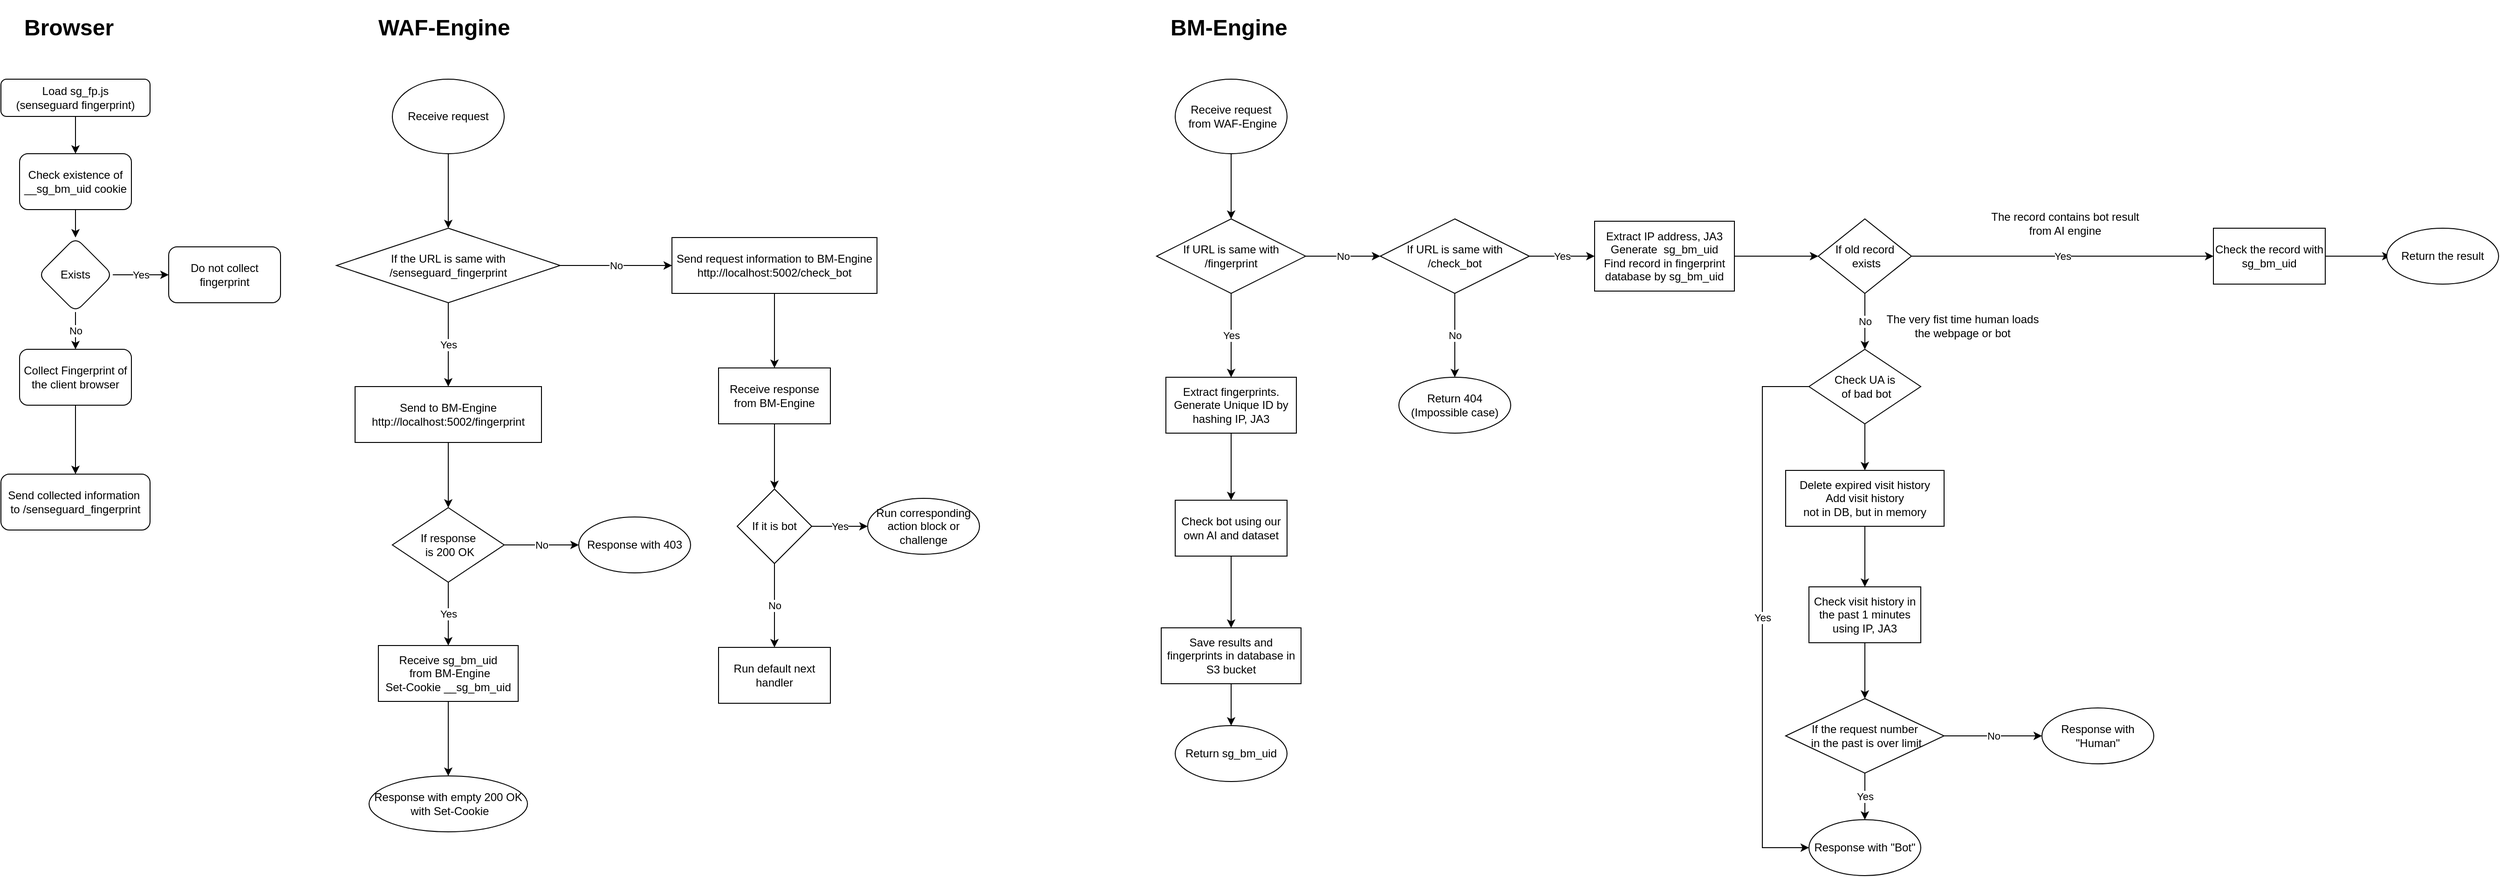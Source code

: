<mxfile version="20.2.7" type="device"><diagram id="C5RBs43oDa-KdzZeNtuy" name="Page-1"><mxGraphModel dx="1662" dy="762" grid="1" gridSize="10" guides="1" tooltips="1" connect="1" arrows="1" fold="1" page="1" pageScale="1" pageWidth="827" pageHeight="1169" math="0" shadow="0"><root><mxCell id="WIyWlLk6GJQsqaUBKTNV-0"/><mxCell id="WIyWlLk6GJQsqaUBKTNV-1" parent="WIyWlLk6GJQsqaUBKTNV-0"/><mxCell id="1u3ZrE4sxNkndAJq9FbV-15" style="edgeStyle=orthogonalEdgeStyle;rounded=0;orthogonalLoop=1;jettySize=auto;html=1;entryX=0.5;entryY=0;entryDx=0;entryDy=0;" parent="WIyWlLk6GJQsqaUBKTNV-1" source="WIyWlLk6GJQsqaUBKTNV-3" target="1u3ZrE4sxNkndAJq9FbV-13" edge="1"><mxGeometry relative="1" as="geometry"/></mxCell><mxCell id="WIyWlLk6GJQsqaUBKTNV-3" value="Load sg_fp.js&lt;br&gt;(senseguard fingerprint)" style="rounded=1;whiteSpace=wrap;html=1;fontSize=12;glass=0;strokeWidth=1;shadow=0;" parent="WIyWlLk6GJQsqaUBKTNV-1" vertex="1"><mxGeometry x="130" y="135" width="160" height="40" as="geometry"/></mxCell><mxCell id="1ge-6hvj3HbHVJCrvuou-1" value="" style="edgeStyle=orthogonalEdgeStyle;rounded=0;orthogonalLoop=1;jettySize=auto;html=1;entryX=0.5;entryY=0;entryDx=0;entryDy=0;" parent="WIyWlLk6GJQsqaUBKTNV-1" source="1u3ZrE4sxNkndAJq9FbV-0" target="1u3ZrE4sxNkndAJq9FbV-2" edge="1"><mxGeometry relative="1" as="geometry"><mxPoint x="210" y="525" as="targetPoint"/></mxGeometry></mxCell><mxCell id="1u3ZrE4sxNkndAJq9FbV-0" value="Collect Fingerprint of the client browser" style="whiteSpace=wrap;html=1;rounded=1;glass=0;strokeWidth=1;shadow=0;" parent="WIyWlLk6GJQsqaUBKTNV-1" vertex="1"><mxGeometry x="150" y="425" width="120" height="60" as="geometry"/></mxCell><mxCell id="1u3ZrE4sxNkndAJq9FbV-2" value="Send collected information&amp;nbsp; to /senseguard_fingerprint" style="whiteSpace=wrap;html=1;rounded=1;glass=0;strokeWidth=1;shadow=0;" parent="WIyWlLk6GJQsqaUBKTNV-1" vertex="1"><mxGeometry x="130" y="559" width="160" height="60" as="geometry"/></mxCell><mxCell id="1u3ZrE4sxNkndAJq9FbV-26" value="" style="edgeStyle=orthogonalEdgeStyle;rounded=0;orthogonalLoop=1;jettySize=auto;html=1;" parent="WIyWlLk6GJQsqaUBKTNV-1" source="1u3ZrE4sxNkndAJq9FbV-4" target="1u3ZrE4sxNkndAJq9FbV-25" edge="1"><mxGeometry relative="1" as="geometry"/></mxCell><mxCell id="1u3ZrE4sxNkndAJq9FbV-4" value="Receive request" style="ellipse;whiteSpace=wrap;html=1;" parent="WIyWlLk6GJQsqaUBKTNV-1" vertex="1"><mxGeometry x="550" y="135" width="120" height="80" as="geometry"/></mxCell><mxCell id="1u3ZrE4sxNkndAJq9FbV-17" value="" style="edgeStyle=orthogonalEdgeStyle;rounded=0;orthogonalLoop=1;jettySize=auto;html=1;" parent="WIyWlLk6GJQsqaUBKTNV-1" source="1u3ZrE4sxNkndAJq9FbV-13" target="1u3ZrE4sxNkndAJq9FbV-16" edge="1"><mxGeometry relative="1" as="geometry"/></mxCell><mxCell id="1u3ZrE4sxNkndAJq9FbV-13" value="Check existence of __sg_bm_uid cookie" style="whiteSpace=wrap;html=1;rounded=1;glass=0;strokeWidth=1;shadow=0;" parent="WIyWlLk6GJQsqaUBKTNV-1" vertex="1"><mxGeometry x="150" y="215" width="120" height="60" as="geometry"/></mxCell><mxCell id="1u3ZrE4sxNkndAJq9FbV-19" value="Yes" style="edgeStyle=orthogonalEdgeStyle;rounded=0;orthogonalLoop=1;jettySize=auto;html=1;" parent="WIyWlLk6GJQsqaUBKTNV-1" source="1u3ZrE4sxNkndAJq9FbV-16" target="1u3ZrE4sxNkndAJq9FbV-18" edge="1"><mxGeometry relative="1" as="geometry"/></mxCell><mxCell id="1u3ZrE4sxNkndAJq9FbV-20" value="No" style="edgeStyle=orthogonalEdgeStyle;rounded=0;orthogonalLoop=1;jettySize=auto;html=1;exitX=0.5;exitY=1;exitDx=0;exitDy=0;entryX=0.5;entryY=0;entryDx=0;entryDy=0;" parent="WIyWlLk6GJQsqaUBKTNV-1" source="1u3ZrE4sxNkndAJq9FbV-16" target="1u3ZrE4sxNkndAJq9FbV-0" edge="1"><mxGeometry relative="1" as="geometry"/></mxCell><mxCell id="1u3ZrE4sxNkndAJq9FbV-16" value="Exists" style="rhombus;whiteSpace=wrap;html=1;rounded=1;glass=0;strokeWidth=1;shadow=0;" parent="WIyWlLk6GJQsqaUBKTNV-1" vertex="1"><mxGeometry x="170" y="305" width="80" height="80" as="geometry"/></mxCell><mxCell id="1u3ZrE4sxNkndAJq9FbV-18" value="Do not collect fingerprint" style="whiteSpace=wrap;html=1;rounded=1;glass=0;strokeWidth=1;shadow=0;" parent="WIyWlLk6GJQsqaUBKTNV-1" vertex="1"><mxGeometry x="310" y="315" width="120" height="60" as="geometry"/></mxCell><mxCell id="1u3ZrE4sxNkndAJq9FbV-23" value="&lt;h1&gt;Browser&lt;/h1&gt;" style="text;html=1;strokeColor=none;fillColor=none;spacing=5;spacingTop=-20;whiteSpace=wrap;overflow=hidden;rounded=0;" parent="WIyWlLk6GJQsqaUBKTNV-1" vertex="1"><mxGeometry x="150" y="60" width="120" height="45" as="geometry"/></mxCell><mxCell id="1u3ZrE4sxNkndAJq9FbV-24" value="&lt;h1&gt;WAF-Engine&lt;/h1&gt;" style="text;html=1;strokeColor=none;fillColor=none;spacing=5;spacingTop=-20;whiteSpace=wrap;overflow=hidden;rounded=0;" parent="WIyWlLk6GJQsqaUBKTNV-1" vertex="1"><mxGeometry x="530" y="60" width="160" height="45" as="geometry"/></mxCell><mxCell id="1u3ZrE4sxNkndAJq9FbV-31" value="Yes" style="edgeStyle=orthogonalEdgeStyle;rounded=0;orthogonalLoop=1;jettySize=auto;html=1;" parent="WIyWlLk6GJQsqaUBKTNV-1" source="1u3ZrE4sxNkndAJq9FbV-25" target="1u3ZrE4sxNkndAJq9FbV-30" edge="1"><mxGeometry relative="1" as="geometry"/></mxCell><mxCell id="1u3ZrE4sxNkndAJq9FbV-41" value="No" style="edgeStyle=orthogonalEdgeStyle;rounded=0;orthogonalLoop=1;jettySize=auto;html=1;" parent="WIyWlLk6GJQsqaUBKTNV-1" source="1u3ZrE4sxNkndAJq9FbV-25" target="1u3ZrE4sxNkndAJq9FbV-40" edge="1"><mxGeometry relative="1" as="geometry"/></mxCell><mxCell id="1u3ZrE4sxNkndAJq9FbV-25" value="If the URL is same with /senseguard_fingerprint" style="rhombus;whiteSpace=wrap;html=1;" parent="WIyWlLk6GJQsqaUBKTNV-1" vertex="1"><mxGeometry x="490" y="295" width="240" height="80" as="geometry"/></mxCell><mxCell id="1ge-6hvj3HbHVJCrvuou-38" value="" style="edgeStyle=orthogonalEdgeStyle;rounded=0;orthogonalLoop=1;jettySize=auto;html=1;" parent="WIyWlLk6GJQsqaUBKTNV-1" source="1u3ZrE4sxNkndAJq9FbV-30" target="1ge-6hvj3HbHVJCrvuou-37" edge="1"><mxGeometry relative="1" as="geometry"/></mxCell><mxCell id="1u3ZrE4sxNkndAJq9FbV-30" value="Send to BM-Engine&lt;br&gt;http://localhost:5002/fingerprint" style="whiteSpace=wrap;html=1;" parent="WIyWlLk6GJQsqaUBKTNV-1" vertex="1"><mxGeometry x="510" y="465" width="200" height="60" as="geometry"/></mxCell><mxCell id="1u3ZrE4sxNkndAJq9FbV-35" value="" style="edgeStyle=orthogonalEdgeStyle;rounded=0;orthogonalLoop=1;jettySize=auto;html=1;" parent="WIyWlLk6GJQsqaUBKTNV-1" source="1u3ZrE4sxNkndAJq9FbV-32" target="1u3ZrE4sxNkndAJq9FbV-34" edge="1"><mxGeometry relative="1" as="geometry"/></mxCell><mxCell id="1u3ZrE4sxNkndAJq9FbV-32" value="Receive sg_bm_uid&lt;br&gt;&amp;nbsp;from BM-Engine&lt;br&gt;Set-Cookie __sg_bm_uid" style="whiteSpace=wrap;html=1;" parent="WIyWlLk6GJQsqaUBKTNV-1" vertex="1"><mxGeometry x="535" y="743" width="150" height="60" as="geometry"/></mxCell><mxCell id="1u3ZrE4sxNkndAJq9FbV-34" value="Response with empty 200 OK&lt;br&gt;&amp;nbsp;with Set-Cookie" style="ellipse;whiteSpace=wrap;html=1;" parent="WIyWlLk6GJQsqaUBKTNV-1" vertex="1"><mxGeometry x="525" y="883" width="170" height="60" as="geometry"/></mxCell><mxCell id="1u3ZrE4sxNkndAJq9FbV-43" value="" style="edgeStyle=orthogonalEdgeStyle;rounded=0;orthogonalLoop=1;jettySize=auto;html=1;" parent="WIyWlLk6GJQsqaUBKTNV-1" source="1u3ZrE4sxNkndAJq9FbV-40" target="1u3ZrE4sxNkndAJq9FbV-42" edge="1"><mxGeometry relative="1" as="geometry"/></mxCell><mxCell id="1u3ZrE4sxNkndAJq9FbV-40" value="Send request information to BM-Engine&lt;br&gt;http://localhost:5002/check_bot" style="whiteSpace=wrap;html=1;" parent="WIyWlLk6GJQsqaUBKTNV-1" vertex="1"><mxGeometry x="850" y="305" width="220" height="60" as="geometry"/></mxCell><mxCell id="1u3ZrE4sxNkndAJq9FbV-45" value="" style="edgeStyle=orthogonalEdgeStyle;rounded=0;orthogonalLoop=1;jettySize=auto;html=1;" parent="WIyWlLk6GJQsqaUBKTNV-1" source="1u3ZrE4sxNkndAJq9FbV-42" target="1u3ZrE4sxNkndAJq9FbV-44" edge="1"><mxGeometry relative="1" as="geometry"/></mxCell><mxCell id="1u3ZrE4sxNkndAJq9FbV-42" value="Receive response from BM-Engine" style="whiteSpace=wrap;html=1;" parent="WIyWlLk6GJQsqaUBKTNV-1" vertex="1"><mxGeometry x="900" y="445" width="120" height="60" as="geometry"/></mxCell><mxCell id="1u3ZrE4sxNkndAJq9FbV-47" value="No" style="edgeStyle=orthogonalEdgeStyle;rounded=0;orthogonalLoop=1;jettySize=auto;html=1;" parent="WIyWlLk6GJQsqaUBKTNV-1" source="1u3ZrE4sxNkndAJq9FbV-44" target="1u3ZrE4sxNkndAJq9FbV-46" edge="1"><mxGeometry relative="1" as="geometry"/></mxCell><mxCell id="1u3ZrE4sxNkndAJq9FbV-49" value="Yes" style="edgeStyle=orthogonalEdgeStyle;rounded=0;orthogonalLoop=1;jettySize=auto;html=1;" parent="WIyWlLk6GJQsqaUBKTNV-1" source="1u3ZrE4sxNkndAJq9FbV-44" target="1u3ZrE4sxNkndAJq9FbV-48" edge="1"><mxGeometry relative="1" as="geometry"/></mxCell><mxCell id="1u3ZrE4sxNkndAJq9FbV-44" value="If it is bot" style="rhombus;whiteSpace=wrap;html=1;" parent="WIyWlLk6GJQsqaUBKTNV-1" vertex="1"><mxGeometry x="920" y="575" width="80" height="80" as="geometry"/></mxCell><mxCell id="1u3ZrE4sxNkndAJq9FbV-46" value="Run default next handler" style="whiteSpace=wrap;html=1;" parent="WIyWlLk6GJQsqaUBKTNV-1" vertex="1"><mxGeometry x="900" y="745" width="120" height="60" as="geometry"/></mxCell><mxCell id="1u3ZrE4sxNkndAJq9FbV-48" value="Run corresponding action block or challenge" style="ellipse;whiteSpace=wrap;html=1;" parent="WIyWlLk6GJQsqaUBKTNV-1" vertex="1"><mxGeometry x="1060" y="585" width="120" height="60" as="geometry"/></mxCell><mxCell id="1u3ZrE4sxNkndAJq9FbV-50" value="&lt;h1&gt;BM-Engine&lt;/h1&gt;" style="text;html=1;strokeColor=none;fillColor=none;spacing=5;spacingTop=-20;whiteSpace=wrap;overflow=hidden;rounded=0;" parent="WIyWlLk6GJQsqaUBKTNV-1" vertex="1"><mxGeometry x="1380" y="60" width="140" height="45" as="geometry"/></mxCell><mxCell id="1u3ZrE4sxNkndAJq9FbV-53" value="" style="edgeStyle=orthogonalEdgeStyle;rounded=0;orthogonalLoop=1;jettySize=auto;html=1;" parent="WIyWlLk6GJQsqaUBKTNV-1" source="1u3ZrE4sxNkndAJq9FbV-51" target="1u3ZrE4sxNkndAJq9FbV-52" edge="1"><mxGeometry relative="1" as="geometry"/></mxCell><mxCell id="1u3ZrE4sxNkndAJq9FbV-51" value="Receive request&lt;br&gt;&amp;nbsp;from WAF-Engine" style="ellipse;whiteSpace=wrap;html=1;" parent="WIyWlLk6GJQsqaUBKTNV-1" vertex="1"><mxGeometry x="1390" y="135" width="120" height="80" as="geometry"/></mxCell><mxCell id="1u3ZrE4sxNkndAJq9FbV-55" value="Yes" style="edgeStyle=orthogonalEdgeStyle;rounded=0;orthogonalLoop=1;jettySize=auto;html=1;" parent="WIyWlLk6GJQsqaUBKTNV-1" source="1u3ZrE4sxNkndAJq9FbV-52" target="1u3ZrE4sxNkndAJq9FbV-54" edge="1"><mxGeometry relative="1" as="geometry"/></mxCell><mxCell id="1u3ZrE4sxNkndAJq9FbV-57" value="No" style="edgeStyle=orthogonalEdgeStyle;rounded=0;orthogonalLoop=1;jettySize=auto;html=1;" parent="WIyWlLk6GJQsqaUBKTNV-1" source="1u3ZrE4sxNkndAJq9FbV-52" target="1u3ZrE4sxNkndAJq9FbV-56" edge="1"><mxGeometry relative="1" as="geometry"/></mxCell><mxCell id="1u3ZrE4sxNkndAJq9FbV-52" value="If URL is same with /fingerprint" style="rhombus;whiteSpace=wrap;html=1;" parent="WIyWlLk6GJQsqaUBKTNV-1" vertex="1"><mxGeometry x="1370" y="285" width="160" height="80" as="geometry"/></mxCell><mxCell id="1ge-6hvj3HbHVJCrvuou-29" value="" style="edgeStyle=orthogonalEdgeStyle;rounded=0;orthogonalLoop=1;jettySize=auto;html=1;entryX=0.5;entryY=0;entryDx=0;entryDy=0;" parent="WIyWlLk6GJQsqaUBKTNV-1" source="1u3ZrE4sxNkndAJq9FbV-54" target="1ge-6hvj3HbHVJCrvuou-44" edge="1"><mxGeometry relative="1" as="geometry"><mxPoint x="1450" y="585" as="targetPoint"/></mxGeometry></mxCell><mxCell id="1u3ZrE4sxNkndAJq9FbV-54" value="Extract fingerprints.&lt;br&gt;Generate Unique ID by hashing IP, JA3" style="whiteSpace=wrap;html=1;" parent="WIyWlLk6GJQsqaUBKTNV-1" vertex="1"><mxGeometry x="1380" y="455" width="140" height="60" as="geometry"/></mxCell><mxCell id="1u3ZrE4sxNkndAJq9FbV-59" value="No" style="edgeStyle=orthogonalEdgeStyle;rounded=0;orthogonalLoop=1;jettySize=auto;html=1;" parent="WIyWlLk6GJQsqaUBKTNV-1" source="1u3ZrE4sxNkndAJq9FbV-56" target="1u3ZrE4sxNkndAJq9FbV-58" edge="1"><mxGeometry relative="1" as="geometry"/></mxCell><mxCell id="1u3ZrE4sxNkndAJq9FbV-63" value="Yes" style="edgeStyle=orthogonalEdgeStyle;rounded=0;orthogonalLoop=1;jettySize=auto;html=1;" parent="WIyWlLk6GJQsqaUBKTNV-1" source="1u3ZrE4sxNkndAJq9FbV-56" target="1u3ZrE4sxNkndAJq9FbV-62" edge="1"><mxGeometry relative="1" as="geometry"/></mxCell><mxCell id="1u3ZrE4sxNkndAJq9FbV-56" value="If URL is same with /check_bot" style="rhombus;whiteSpace=wrap;html=1;" parent="WIyWlLk6GJQsqaUBKTNV-1" vertex="1"><mxGeometry x="1610" y="285" width="160" height="80" as="geometry"/></mxCell><mxCell id="1u3ZrE4sxNkndAJq9FbV-58" value="Return 404&lt;br&gt;(Impossible case)" style="ellipse;whiteSpace=wrap;html=1;" parent="WIyWlLk6GJQsqaUBKTNV-1" vertex="1"><mxGeometry x="1630" y="455" width="120" height="60" as="geometry"/></mxCell><mxCell id="1u3ZrE4sxNkndAJq9FbV-60" value="Return sg_bm_uid" style="ellipse;whiteSpace=wrap;html=1;" parent="WIyWlLk6GJQsqaUBKTNV-1" vertex="1"><mxGeometry x="1390" y="829" width="120" height="60" as="geometry"/></mxCell><mxCell id="1u3ZrE4sxNkndAJq9FbV-65" value="" style="edgeStyle=orthogonalEdgeStyle;rounded=0;orthogonalLoop=1;jettySize=auto;html=1;" parent="WIyWlLk6GJQsqaUBKTNV-1" source="1u3ZrE4sxNkndAJq9FbV-62" target="1u3ZrE4sxNkndAJq9FbV-64" edge="1"><mxGeometry relative="1" as="geometry"/></mxCell><mxCell id="1u3ZrE4sxNkndAJq9FbV-62" value="Extract IP address, JA3&lt;br&gt;Generate&amp;nbsp;&amp;nbsp;sg_bm_uid&lt;br&gt;Find record in fingerprint database by sg_bm_uid" style="whiteSpace=wrap;html=1;" parent="WIyWlLk6GJQsqaUBKTNV-1" vertex="1"><mxGeometry x="1840" y="287.5" width="150" height="75" as="geometry"/></mxCell><mxCell id="1u3ZrE4sxNkndAJq9FbV-91" value="No" style="edgeStyle=orthogonalEdgeStyle;rounded=0;orthogonalLoop=1;jettySize=auto;html=1;" parent="WIyWlLk6GJQsqaUBKTNV-1" source="1u3ZrE4sxNkndAJq9FbV-64" target="1u3ZrE4sxNkndAJq9FbV-90" edge="1"><mxGeometry relative="1" as="geometry"/></mxCell><mxCell id="1ge-6hvj3HbHVJCrvuou-4" value="Yes" style="edgeStyle=orthogonalEdgeStyle;rounded=0;orthogonalLoop=1;jettySize=auto;html=1;entryX=0;entryY=0.5;entryDx=0;entryDy=0;" parent="WIyWlLk6GJQsqaUBKTNV-1" source="1u3ZrE4sxNkndAJq9FbV-64" target="1u3ZrE4sxNkndAJq9FbV-66" edge="1"><mxGeometry relative="1" as="geometry"><mxPoint x="2211" y="325" as="targetPoint"/></mxGeometry></mxCell><mxCell id="1u3ZrE4sxNkndAJq9FbV-64" value="If old record&lt;br&gt;&amp;nbsp;exists" style="rhombus;whiteSpace=wrap;html=1;" parent="WIyWlLk6GJQsqaUBKTNV-1" vertex="1"><mxGeometry x="2080" y="285" width="100" height="80" as="geometry"/></mxCell><mxCell id="1u3ZrE4sxNkndAJq9FbV-71" value="" style="edgeStyle=orthogonalEdgeStyle;rounded=0;orthogonalLoop=1;jettySize=auto;html=1;" parent="WIyWlLk6GJQsqaUBKTNV-1" source="1u3ZrE4sxNkndAJq9FbV-66" edge="1"><mxGeometry relative="1" as="geometry"><mxPoint x="2694.0" y="325" as="targetPoint"/></mxGeometry></mxCell><mxCell id="1u3ZrE4sxNkndAJq9FbV-66" value="Check the record with sg_bm_uid" style="whiteSpace=wrap;html=1;" parent="WIyWlLk6GJQsqaUBKTNV-1" vertex="1"><mxGeometry x="2504" y="295" width="120" height="60" as="geometry"/></mxCell><mxCell id="1u3ZrE4sxNkndAJq9FbV-72" value="Return the result" style="ellipse;whiteSpace=wrap;html=1;" parent="WIyWlLk6GJQsqaUBKTNV-1" vertex="1"><mxGeometry x="2690" y="295" width="120" height="60" as="geometry"/></mxCell><mxCell id="1u3ZrE4sxNkndAJq9FbV-87" value="Response with &quot;Bot&quot;" style="ellipse;whiteSpace=wrap;html=1;" parent="WIyWlLk6GJQsqaUBKTNV-1" vertex="1"><mxGeometry x="2070" y="930" width="120" height="60" as="geometry"/></mxCell><mxCell id="1u3ZrE4sxNkndAJq9FbV-93" value="Yes" style="edgeStyle=orthogonalEdgeStyle;rounded=0;orthogonalLoop=1;jettySize=auto;html=1;entryX=0;entryY=0.5;entryDx=0;entryDy=0;" parent="WIyWlLk6GJQsqaUBKTNV-1" source="1u3ZrE4sxNkndAJq9FbV-90" target="1u3ZrE4sxNkndAJq9FbV-87" edge="1"><mxGeometry relative="1" as="geometry"><Array as="points"><mxPoint x="2020" y="465"/><mxPoint x="2020" y="960"/></Array><mxPoint x="2070" y="904" as="targetPoint"/></mxGeometry></mxCell><mxCell id="1ge-6hvj3HbHVJCrvuou-18" value="" style="edgeStyle=orthogonalEdgeStyle;rounded=0;orthogonalLoop=1;jettySize=auto;html=1;entryX=0.5;entryY=0;entryDx=0;entryDy=0;" parent="WIyWlLk6GJQsqaUBKTNV-1" source="1u3ZrE4sxNkndAJq9FbV-90" target="1ge-6hvj3HbHVJCrvuou-23" edge="1"><mxGeometry relative="1" as="geometry"/></mxCell><mxCell id="1u3ZrE4sxNkndAJq9FbV-90" value="Check UA is&lt;br&gt;&amp;nbsp;of bad bot" style="rhombus;whiteSpace=wrap;html=1;" parent="WIyWlLk6GJQsqaUBKTNV-1" vertex="1"><mxGeometry x="2070" y="425" width="120" height="80" as="geometry"/></mxCell><mxCell id="1ge-6hvj3HbHVJCrvuou-22" value="" style="edgeStyle=orthogonalEdgeStyle;rounded=0;orthogonalLoop=1;jettySize=auto;html=1;" parent="WIyWlLk6GJQsqaUBKTNV-1" source="1ge-6hvj3HbHVJCrvuou-17" target="1ge-6hvj3HbHVJCrvuou-21" edge="1"><mxGeometry relative="1" as="geometry"/></mxCell><mxCell id="1ge-6hvj3HbHVJCrvuou-17" value="Check visit history in the past 1 minutes using IP, JA3" style="whiteSpace=wrap;html=1;" parent="WIyWlLk6GJQsqaUBKTNV-1" vertex="1"><mxGeometry x="2070" y="680" width="120" height="60" as="geometry"/></mxCell><mxCell id="1ge-6hvj3HbHVJCrvuou-19" value="The very fist time human loads the webpage or bot" style="text;html=1;strokeColor=none;fillColor=none;align=center;verticalAlign=middle;whiteSpace=wrap;rounded=0;" parent="WIyWlLk6GJQsqaUBKTNV-1" vertex="1"><mxGeometry x="2150" y="385" width="170" height="30" as="geometry"/></mxCell><mxCell id="1ge-6hvj3HbHVJCrvuou-25" value="Yes" style="edgeStyle=orthogonalEdgeStyle;rounded=0;orthogonalLoop=1;jettySize=auto;html=1;entryX=0.5;entryY=0;entryDx=0;entryDy=0;" parent="WIyWlLk6GJQsqaUBKTNV-1" source="1ge-6hvj3HbHVJCrvuou-21" target="1u3ZrE4sxNkndAJq9FbV-87" edge="1"><mxGeometry relative="1" as="geometry"/></mxCell><mxCell id="1ge-6hvj3HbHVJCrvuou-27" value="No" style="edgeStyle=orthogonalEdgeStyle;rounded=0;orthogonalLoop=1;jettySize=auto;html=1;" parent="WIyWlLk6GJQsqaUBKTNV-1" source="1ge-6hvj3HbHVJCrvuou-21" target="1ge-6hvj3HbHVJCrvuou-26" edge="1"><mxGeometry relative="1" as="geometry"/></mxCell><mxCell id="1ge-6hvj3HbHVJCrvuou-21" value="If the request number&lt;br&gt;&amp;nbsp;in the past is over limit" style="rhombus;whiteSpace=wrap;html=1;" parent="WIyWlLk6GJQsqaUBKTNV-1" vertex="1"><mxGeometry x="2045" y="800" width="170" height="80" as="geometry"/></mxCell><mxCell id="1ge-6hvj3HbHVJCrvuou-24" style="edgeStyle=orthogonalEdgeStyle;rounded=0;orthogonalLoop=1;jettySize=auto;html=1;" parent="WIyWlLk6GJQsqaUBKTNV-1" source="1ge-6hvj3HbHVJCrvuou-23" target="1ge-6hvj3HbHVJCrvuou-17" edge="1"><mxGeometry relative="1" as="geometry"/></mxCell><mxCell id="1ge-6hvj3HbHVJCrvuou-23" value="Delete expired visit history&lt;br&gt;Add visit history&lt;br&gt;not in DB, but in memory" style="whiteSpace=wrap;html=1;" parent="WIyWlLk6GJQsqaUBKTNV-1" vertex="1"><mxGeometry x="2045" y="555" width="170" height="60" as="geometry"/></mxCell><mxCell id="1ge-6hvj3HbHVJCrvuou-26" value="Response with &quot;Human&quot;" style="ellipse;whiteSpace=wrap;html=1;" parent="WIyWlLk6GJQsqaUBKTNV-1" vertex="1"><mxGeometry x="2320" y="810" width="120" height="60" as="geometry"/></mxCell><mxCell id="1ge-6hvj3HbHVJCrvuou-33" style="edgeStyle=orthogonalEdgeStyle;rounded=0;orthogonalLoop=1;jettySize=auto;html=1;entryX=0.5;entryY=0;entryDx=0;entryDy=0;" parent="WIyWlLk6GJQsqaUBKTNV-1" source="1ge-6hvj3HbHVJCrvuou-30" target="1u3ZrE4sxNkndAJq9FbV-60" edge="1"><mxGeometry relative="1" as="geometry"/></mxCell><mxCell id="1ge-6hvj3HbHVJCrvuou-30" value="Save results and fingerprints in database in S3 bucket" style="whiteSpace=wrap;html=1;" parent="WIyWlLk6GJQsqaUBKTNV-1" vertex="1"><mxGeometry x="1375" y="724" width="150" height="60" as="geometry"/></mxCell><mxCell id="1ge-6hvj3HbHVJCrvuou-39" value="Yes" style="edgeStyle=orthogonalEdgeStyle;rounded=0;orthogonalLoop=1;jettySize=auto;html=1;entryX=0.5;entryY=0;entryDx=0;entryDy=0;" parent="WIyWlLk6GJQsqaUBKTNV-1" source="1ge-6hvj3HbHVJCrvuou-37" target="1u3ZrE4sxNkndAJq9FbV-32" edge="1"><mxGeometry relative="1" as="geometry"/></mxCell><mxCell id="1ge-6hvj3HbHVJCrvuou-41" value="No" style="edgeStyle=orthogonalEdgeStyle;rounded=0;orthogonalLoop=1;jettySize=auto;html=1;" parent="WIyWlLk6GJQsqaUBKTNV-1" source="1ge-6hvj3HbHVJCrvuou-37" target="1ge-6hvj3HbHVJCrvuou-40" edge="1"><mxGeometry relative="1" as="geometry"/></mxCell><mxCell id="1ge-6hvj3HbHVJCrvuou-37" value="If response&lt;br&gt;&amp;nbsp;is 200 OK" style="rhombus;whiteSpace=wrap;html=1;" parent="WIyWlLk6GJQsqaUBKTNV-1" vertex="1"><mxGeometry x="550" y="595" width="120" height="80" as="geometry"/></mxCell><mxCell id="1ge-6hvj3HbHVJCrvuou-40" value="Response with 403" style="ellipse;whiteSpace=wrap;html=1;" parent="WIyWlLk6GJQsqaUBKTNV-1" vertex="1"><mxGeometry x="750" y="605" width="120" height="60" as="geometry"/></mxCell><mxCell id="1ge-6hvj3HbHVJCrvuou-46" style="edgeStyle=orthogonalEdgeStyle;rounded=0;orthogonalLoop=1;jettySize=auto;html=1;entryX=0.5;entryY=0;entryDx=0;entryDy=0;" parent="WIyWlLk6GJQsqaUBKTNV-1" source="1ge-6hvj3HbHVJCrvuou-44" target="1ge-6hvj3HbHVJCrvuou-30" edge="1"><mxGeometry relative="1" as="geometry"/></mxCell><mxCell id="1ge-6hvj3HbHVJCrvuou-44" value="Check bot using our own AI and dataset" style="whiteSpace=wrap;html=1;" parent="WIyWlLk6GJQsqaUBKTNV-1" vertex="1"><mxGeometry x="1390" y="587" width="120" height="60" as="geometry"/></mxCell><mxCell id="wvlpMenavoqnO_On1QFP-0" value="The record contains bot result from AI engine" style="text;html=1;strokeColor=none;fillColor=none;align=center;verticalAlign=middle;whiteSpace=wrap;rounded=0;" vertex="1" parent="WIyWlLk6GJQsqaUBKTNV-1"><mxGeometry x="2260" y="275" width="170" height="30" as="geometry"/></mxCell></root></mxGraphModel></diagram></mxfile>